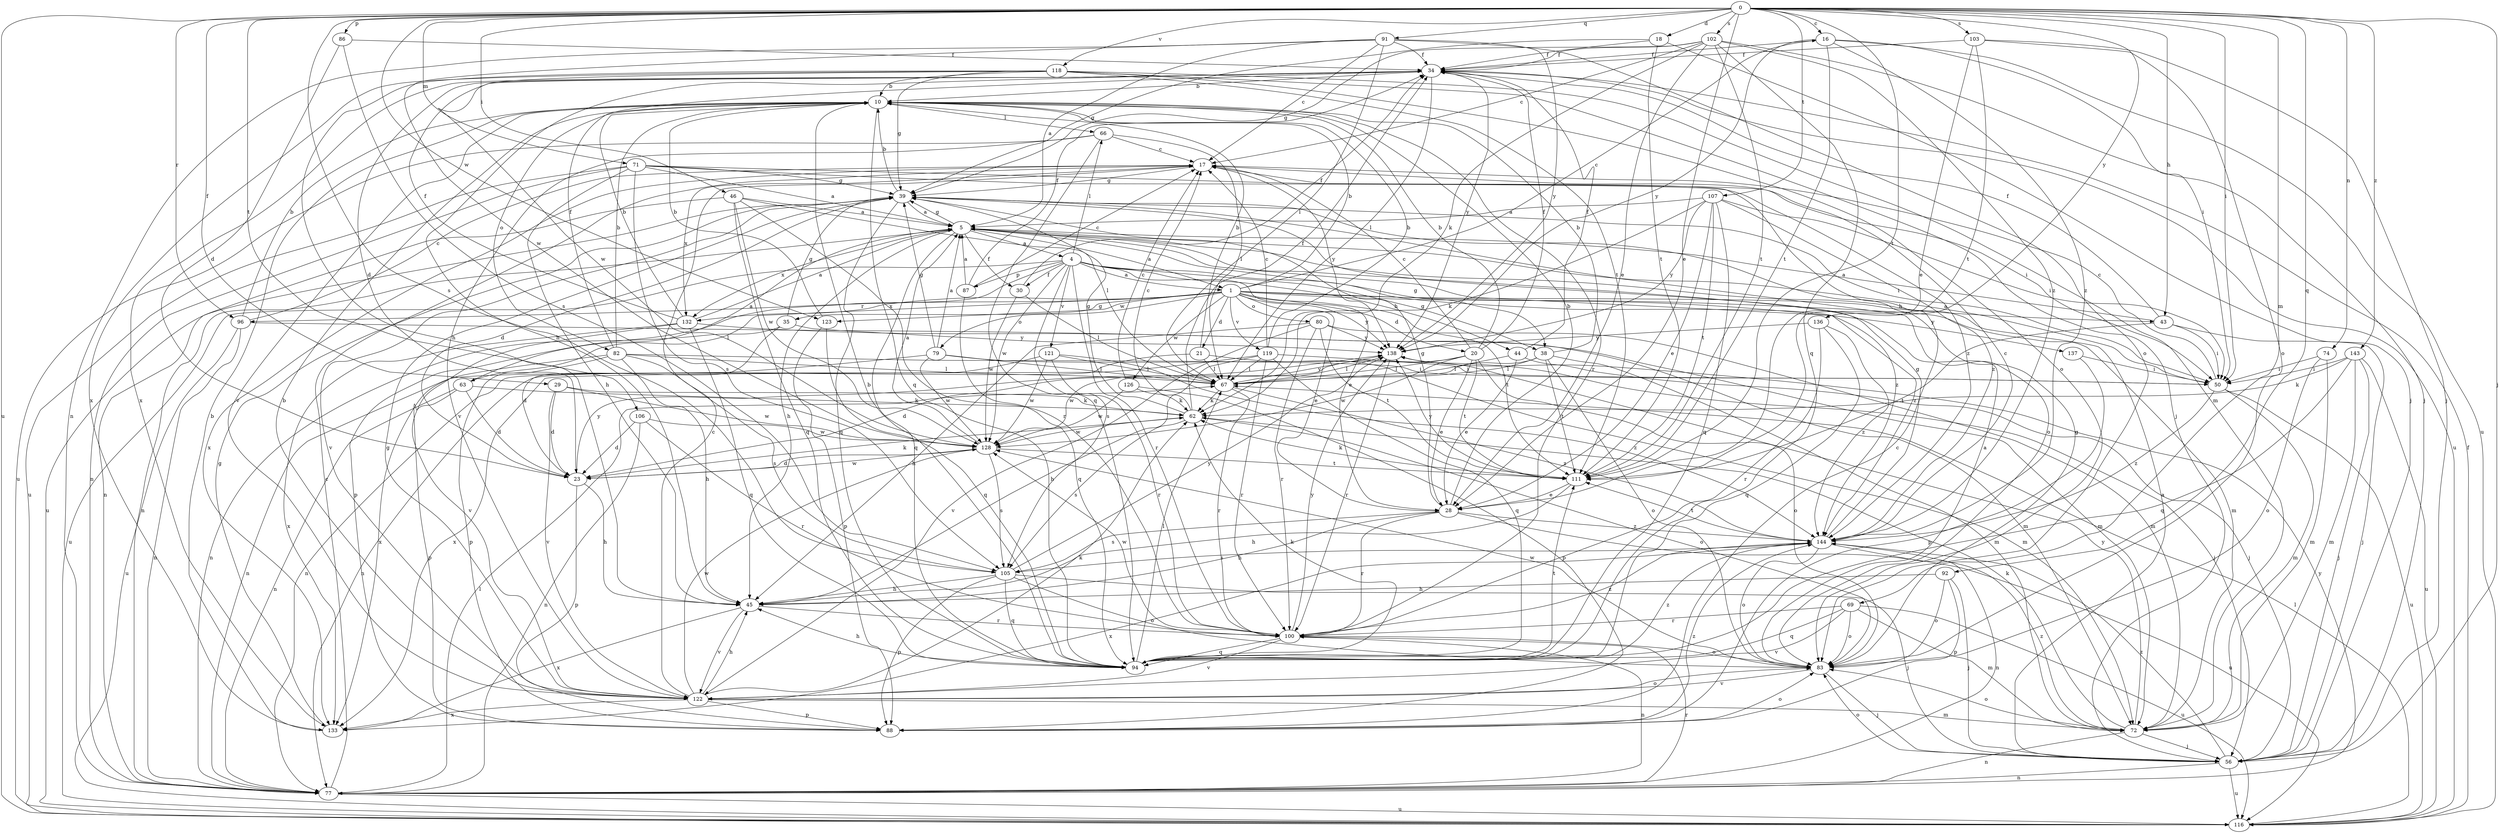 strict digraph  {
0;
1;
4;
5;
10;
16;
17;
18;
20;
21;
23;
28;
29;
30;
34;
35;
38;
39;
43;
44;
45;
46;
50;
56;
62;
63;
66;
67;
69;
71;
72;
74;
77;
79;
80;
82;
83;
86;
87;
88;
91;
92;
94;
96;
100;
102;
103;
105;
106;
107;
111;
116;
118;
119;
121;
122;
123;
126;
128;
132;
133;
136;
137;
138;
143;
144;
0 -> 16  [label=c];
0 -> 18  [label=d];
0 -> 28  [label=e];
0 -> 29  [label=f];
0 -> 43  [label=h];
0 -> 46  [label=i];
0 -> 50  [label=i];
0 -> 56  [label=j];
0 -> 69  [label=m];
0 -> 71  [label=m];
0 -> 74  [label=n];
0 -> 86  [label=p];
0 -> 91  [label=q];
0 -> 92  [label=q];
0 -> 96  [label=r];
0 -> 102  [label=s];
0 -> 103  [label=s];
0 -> 105  [label=s];
0 -> 106  [label=t];
0 -> 107  [label=t];
0 -> 111  [label=t];
0 -> 116  [label=u];
0 -> 118  [label=v];
0 -> 123  [label=w];
0 -> 136  [label=y];
0 -> 143  [label=z];
1 -> 10  [label=b];
1 -> 16  [label=c];
1 -> 20  [label=d];
1 -> 21  [label=d];
1 -> 28  [label=e];
1 -> 35  [label=g];
1 -> 43  [label=h];
1 -> 63  [label=l];
1 -> 72  [label=m];
1 -> 79  [label=o];
1 -> 80  [label=o];
1 -> 96  [label=r];
1 -> 111  [label=t];
1 -> 119  [label=v];
1 -> 123  [label=w];
1 -> 126  [label=w];
1 -> 132  [label=x];
1 -> 137  [label=y];
1 -> 138  [label=y];
4 -> 1  [label=a];
4 -> 28  [label=e];
4 -> 30  [label=f];
4 -> 38  [label=g];
4 -> 44  [label=h];
4 -> 66  [label=l];
4 -> 87  [label=p];
4 -> 88  [label=p];
4 -> 100  [label=r];
4 -> 105  [label=s];
4 -> 116  [label=u];
4 -> 121  [label=v];
4 -> 128  [label=w];
4 -> 144  [label=z];
5 -> 1  [label=a];
5 -> 4  [label=a];
5 -> 30  [label=f];
5 -> 38  [label=g];
5 -> 39  [label=g];
5 -> 45  [label=h];
5 -> 77  [label=n];
5 -> 94  [label=q];
5 -> 132  [label=x];
5 -> 144  [label=z];
10 -> 66  [label=l];
10 -> 82  [label=o];
10 -> 94  [label=q];
10 -> 100  [label=r];
10 -> 122  [label=v];
16 -> 34  [label=f];
16 -> 50  [label=i];
16 -> 111  [label=t];
16 -> 116  [label=u];
16 -> 138  [label=y];
16 -> 144  [label=z];
17 -> 39  [label=g];
17 -> 132  [label=x];
17 -> 133  [label=x];
17 -> 138  [label=y];
18 -> 34  [label=f];
18 -> 39  [label=g];
18 -> 56  [label=j];
18 -> 111  [label=t];
20 -> 10  [label=b];
20 -> 17  [label=c];
20 -> 23  [label=d];
20 -> 28  [label=e];
20 -> 34  [label=f];
20 -> 67  [label=l];
20 -> 83  [label=o];
20 -> 111  [label=t];
20 -> 128  [label=w];
21 -> 10  [label=b];
21 -> 67  [label=l];
21 -> 72  [label=m];
21 -> 77  [label=n];
23 -> 45  [label=h];
23 -> 62  [label=k];
23 -> 88  [label=p];
23 -> 128  [label=w];
23 -> 138  [label=y];
28 -> 10  [label=b];
28 -> 39  [label=g];
28 -> 45  [label=h];
28 -> 100  [label=r];
28 -> 105  [label=s];
28 -> 116  [label=u];
28 -> 144  [label=z];
29 -> 23  [label=d];
29 -> 62  [label=k];
29 -> 122  [label=v];
29 -> 128  [label=w];
30 -> 34  [label=f];
30 -> 67  [label=l];
30 -> 128  [label=w];
34 -> 10  [label=b];
34 -> 23  [label=d];
34 -> 45  [label=h];
34 -> 67  [label=l];
34 -> 116  [label=u];
34 -> 133  [label=x];
34 -> 138  [label=y];
35 -> 23  [label=d];
35 -> 39  [label=g];
35 -> 77  [label=n];
35 -> 138  [label=y];
38 -> 10  [label=b];
38 -> 67  [label=l];
38 -> 72  [label=m];
38 -> 83  [label=o];
38 -> 111  [label=t];
38 -> 128  [label=w];
39 -> 5  [label=a];
39 -> 10  [label=b];
39 -> 23  [label=d];
39 -> 50  [label=i];
39 -> 83  [label=o];
39 -> 94  [label=q];
39 -> 116  [label=u];
39 -> 122  [label=v];
43 -> 5  [label=a];
43 -> 34  [label=f];
43 -> 50  [label=i];
43 -> 56  [label=j];
43 -> 111  [label=t];
44 -> 28  [label=e];
44 -> 34  [label=f];
44 -> 56  [label=j];
44 -> 67  [label=l];
45 -> 100  [label=r];
45 -> 122  [label=v];
45 -> 133  [label=x];
46 -> 5  [label=a];
46 -> 67  [label=l];
46 -> 77  [label=n];
46 -> 94  [label=q];
46 -> 100  [label=r];
46 -> 128  [label=w];
50 -> 5  [label=a];
50 -> 17  [label=c];
50 -> 72  [label=m];
50 -> 116  [label=u];
50 -> 144  [label=z];
56 -> 5  [label=a];
56 -> 77  [label=n];
56 -> 83  [label=o];
56 -> 116  [label=u];
56 -> 144  [label=z];
62 -> 17  [label=c];
62 -> 34  [label=f];
62 -> 39  [label=g];
62 -> 83  [label=o];
62 -> 105  [label=s];
62 -> 128  [label=w];
63 -> 5  [label=a];
63 -> 23  [label=d];
63 -> 62  [label=k];
63 -> 77  [label=n];
63 -> 88  [label=p];
66 -> 17  [label=c];
66 -> 67  [label=l];
66 -> 94  [label=q];
66 -> 116  [label=u];
66 -> 122  [label=v];
67 -> 62  [label=k];
67 -> 100  [label=r];
67 -> 138  [label=y];
67 -> 144  [label=z];
69 -> 72  [label=m];
69 -> 83  [label=o];
69 -> 94  [label=q];
69 -> 100  [label=r];
69 -> 116  [label=u];
69 -> 122  [label=v];
71 -> 5  [label=a];
71 -> 39  [label=g];
71 -> 45  [label=h];
71 -> 50  [label=i];
71 -> 77  [label=n];
71 -> 105  [label=s];
71 -> 116  [label=u];
71 -> 144  [label=z];
72 -> 56  [label=j];
72 -> 62  [label=k];
72 -> 77  [label=n];
72 -> 83  [label=o];
72 -> 138  [label=y];
72 -> 144  [label=z];
74 -> 50  [label=i];
74 -> 72  [label=m];
74 -> 83  [label=o];
77 -> 17  [label=c];
77 -> 67  [label=l];
77 -> 100  [label=r];
77 -> 116  [label=u];
77 -> 138  [label=y];
79 -> 5  [label=a];
79 -> 39  [label=g];
79 -> 56  [label=j];
79 -> 67  [label=l];
79 -> 77  [label=n];
79 -> 128  [label=w];
80 -> 45  [label=h];
80 -> 72  [label=m];
80 -> 100  [label=r];
80 -> 111  [label=t];
80 -> 122  [label=v];
80 -> 138  [label=y];
82 -> 10  [label=b];
82 -> 34  [label=f];
82 -> 45  [label=h];
82 -> 50  [label=i];
82 -> 67  [label=l];
82 -> 88  [label=p];
82 -> 105  [label=s];
82 -> 133  [label=x];
83 -> 5  [label=a];
83 -> 39  [label=g];
83 -> 56  [label=j];
83 -> 122  [label=v];
83 -> 128  [label=w];
86 -> 23  [label=d];
86 -> 34  [label=f];
86 -> 105  [label=s];
87 -> 5  [label=a];
87 -> 17  [label=c];
87 -> 34  [label=f];
87 -> 94  [label=q];
88 -> 17  [label=c];
88 -> 83  [label=o];
88 -> 144  [label=z];
91 -> 5  [label=a];
91 -> 17  [label=c];
91 -> 34  [label=f];
91 -> 67  [label=l];
91 -> 77  [label=n];
91 -> 83  [label=o];
91 -> 128  [label=w];
91 -> 138  [label=y];
92 -> 45  [label=h];
92 -> 56  [label=j];
92 -> 83  [label=o];
92 -> 88  [label=p];
94 -> 10  [label=b];
94 -> 45  [label=h];
94 -> 62  [label=k];
94 -> 67  [label=l];
94 -> 111  [label=t];
94 -> 144  [label=z];
96 -> 10  [label=b];
96 -> 17  [label=c];
96 -> 72  [label=m];
96 -> 77  [label=n];
96 -> 116  [label=u];
100 -> 77  [label=n];
100 -> 83  [label=o];
100 -> 94  [label=q];
100 -> 122  [label=v];
100 -> 128  [label=w];
100 -> 138  [label=y];
100 -> 144  [label=z];
102 -> 17  [label=c];
102 -> 28  [label=e];
102 -> 34  [label=f];
102 -> 39  [label=g];
102 -> 56  [label=j];
102 -> 62  [label=k];
102 -> 94  [label=q];
102 -> 111  [label=t];
102 -> 144  [label=z];
103 -> 28  [label=e];
103 -> 34  [label=f];
103 -> 56  [label=j];
103 -> 83  [label=o];
103 -> 111  [label=t];
105 -> 45  [label=h];
105 -> 56  [label=j];
105 -> 83  [label=o];
105 -> 88  [label=p];
105 -> 94  [label=q];
105 -> 138  [label=y];
106 -> 23  [label=d];
106 -> 77  [label=n];
106 -> 100  [label=r];
106 -> 128  [label=w];
107 -> 5  [label=a];
107 -> 28  [label=e];
107 -> 50  [label=i];
107 -> 62  [label=k];
107 -> 94  [label=q];
107 -> 111  [label=t];
107 -> 138  [label=y];
107 -> 144  [label=z];
111 -> 28  [label=e];
111 -> 45  [label=h];
111 -> 62  [label=k];
111 -> 138  [label=y];
116 -> 34  [label=f];
116 -> 67  [label=l];
118 -> 10  [label=b];
118 -> 39  [label=g];
118 -> 45  [label=h];
118 -> 56  [label=j];
118 -> 72  [label=m];
118 -> 83  [label=o];
118 -> 111  [label=t];
118 -> 128  [label=w];
118 -> 133  [label=x];
119 -> 10  [label=b];
119 -> 17  [label=c];
119 -> 45  [label=h];
119 -> 50  [label=i];
119 -> 67  [label=l];
119 -> 94  [label=q];
119 -> 100  [label=r];
119 -> 133  [label=x];
121 -> 67  [label=l];
121 -> 77  [label=n];
121 -> 100  [label=r];
121 -> 128  [label=w];
121 -> 144  [label=z];
122 -> 10  [label=b];
122 -> 17  [label=c];
122 -> 39  [label=g];
122 -> 45  [label=h];
122 -> 62  [label=k];
122 -> 72  [label=m];
122 -> 83  [label=o];
122 -> 88  [label=p];
122 -> 128  [label=w];
122 -> 133  [label=x];
123 -> 10  [label=b];
123 -> 88  [label=p];
123 -> 94  [label=q];
126 -> 17  [label=c];
126 -> 62  [label=k];
126 -> 88  [label=p];
126 -> 128  [label=w];
128 -> 5  [label=a];
128 -> 23  [label=d];
128 -> 105  [label=s];
128 -> 111  [label=t];
132 -> 5  [label=a];
132 -> 10  [label=b];
132 -> 34  [label=f];
132 -> 72  [label=m];
132 -> 94  [label=q];
132 -> 122  [label=v];
132 -> 133  [label=x];
133 -> 10  [label=b];
133 -> 39  [label=g];
136 -> 94  [label=q];
136 -> 100  [label=r];
136 -> 138  [label=y];
136 -> 144  [label=z];
137 -> 50  [label=i];
137 -> 88  [label=p];
138 -> 67  [label=l];
138 -> 100  [label=r];
143 -> 50  [label=i];
143 -> 56  [label=j];
143 -> 62  [label=k];
143 -> 72  [label=m];
143 -> 94  [label=q];
143 -> 116  [label=u];
144 -> 17  [label=c];
144 -> 39  [label=g];
144 -> 77  [label=n];
144 -> 83  [label=o];
144 -> 105  [label=s];
144 -> 111  [label=t];
144 -> 133  [label=x];
}
